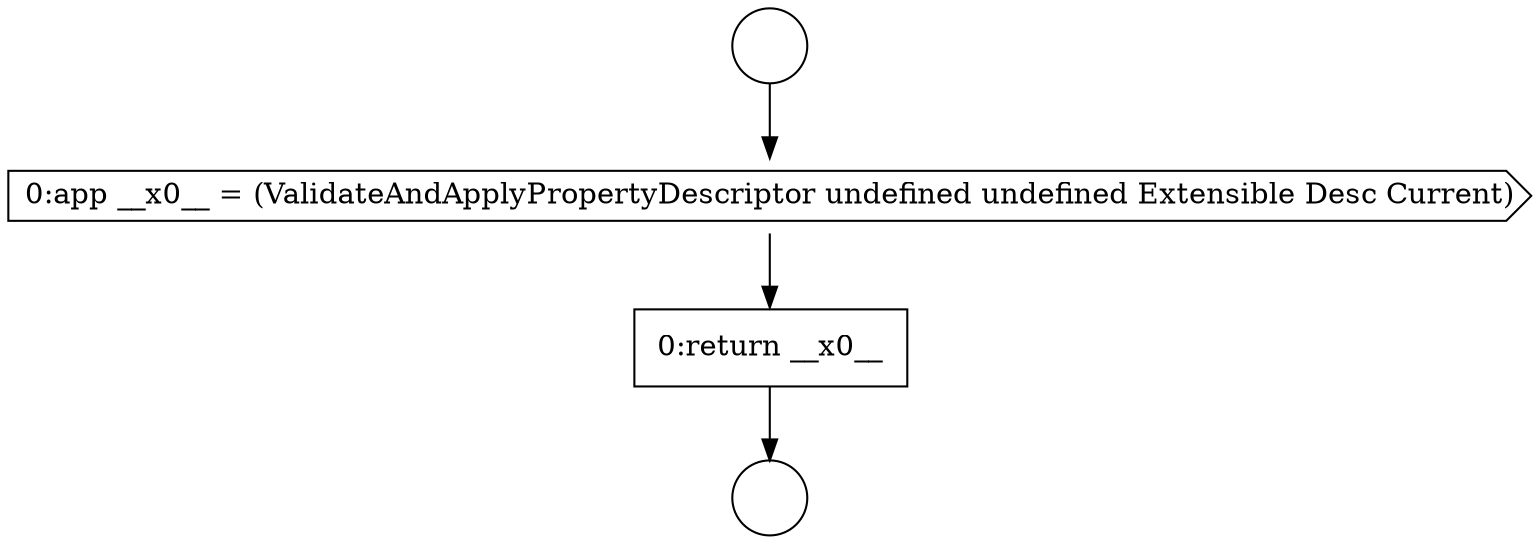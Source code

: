 digraph {
  node1548 [shape=circle label=" " color="black" fillcolor="white" style=filled]
  node1550 [shape=cds, label=<<font color="black">0:app __x0__ = (ValidateAndApplyPropertyDescriptor undefined undefined Extensible Desc Current)</font>> color="black" fillcolor="white" style=filled]
  node1551 [shape=none, margin=0, label=<<font color="black">
    <table border="0" cellborder="1" cellspacing="0" cellpadding="10">
      <tr><td align="left">0:return __x0__</td></tr>
    </table>
  </font>> color="black" fillcolor="white" style=filled]
  node1549 [shape=circle label=" " color="black" fillcolor="white" style=filled]
  node1548 -> node1550 [ color="black"]
  node1550 -> node1551 [ color="black"]
  node1551 -> node1549 [ color="black"]
}
